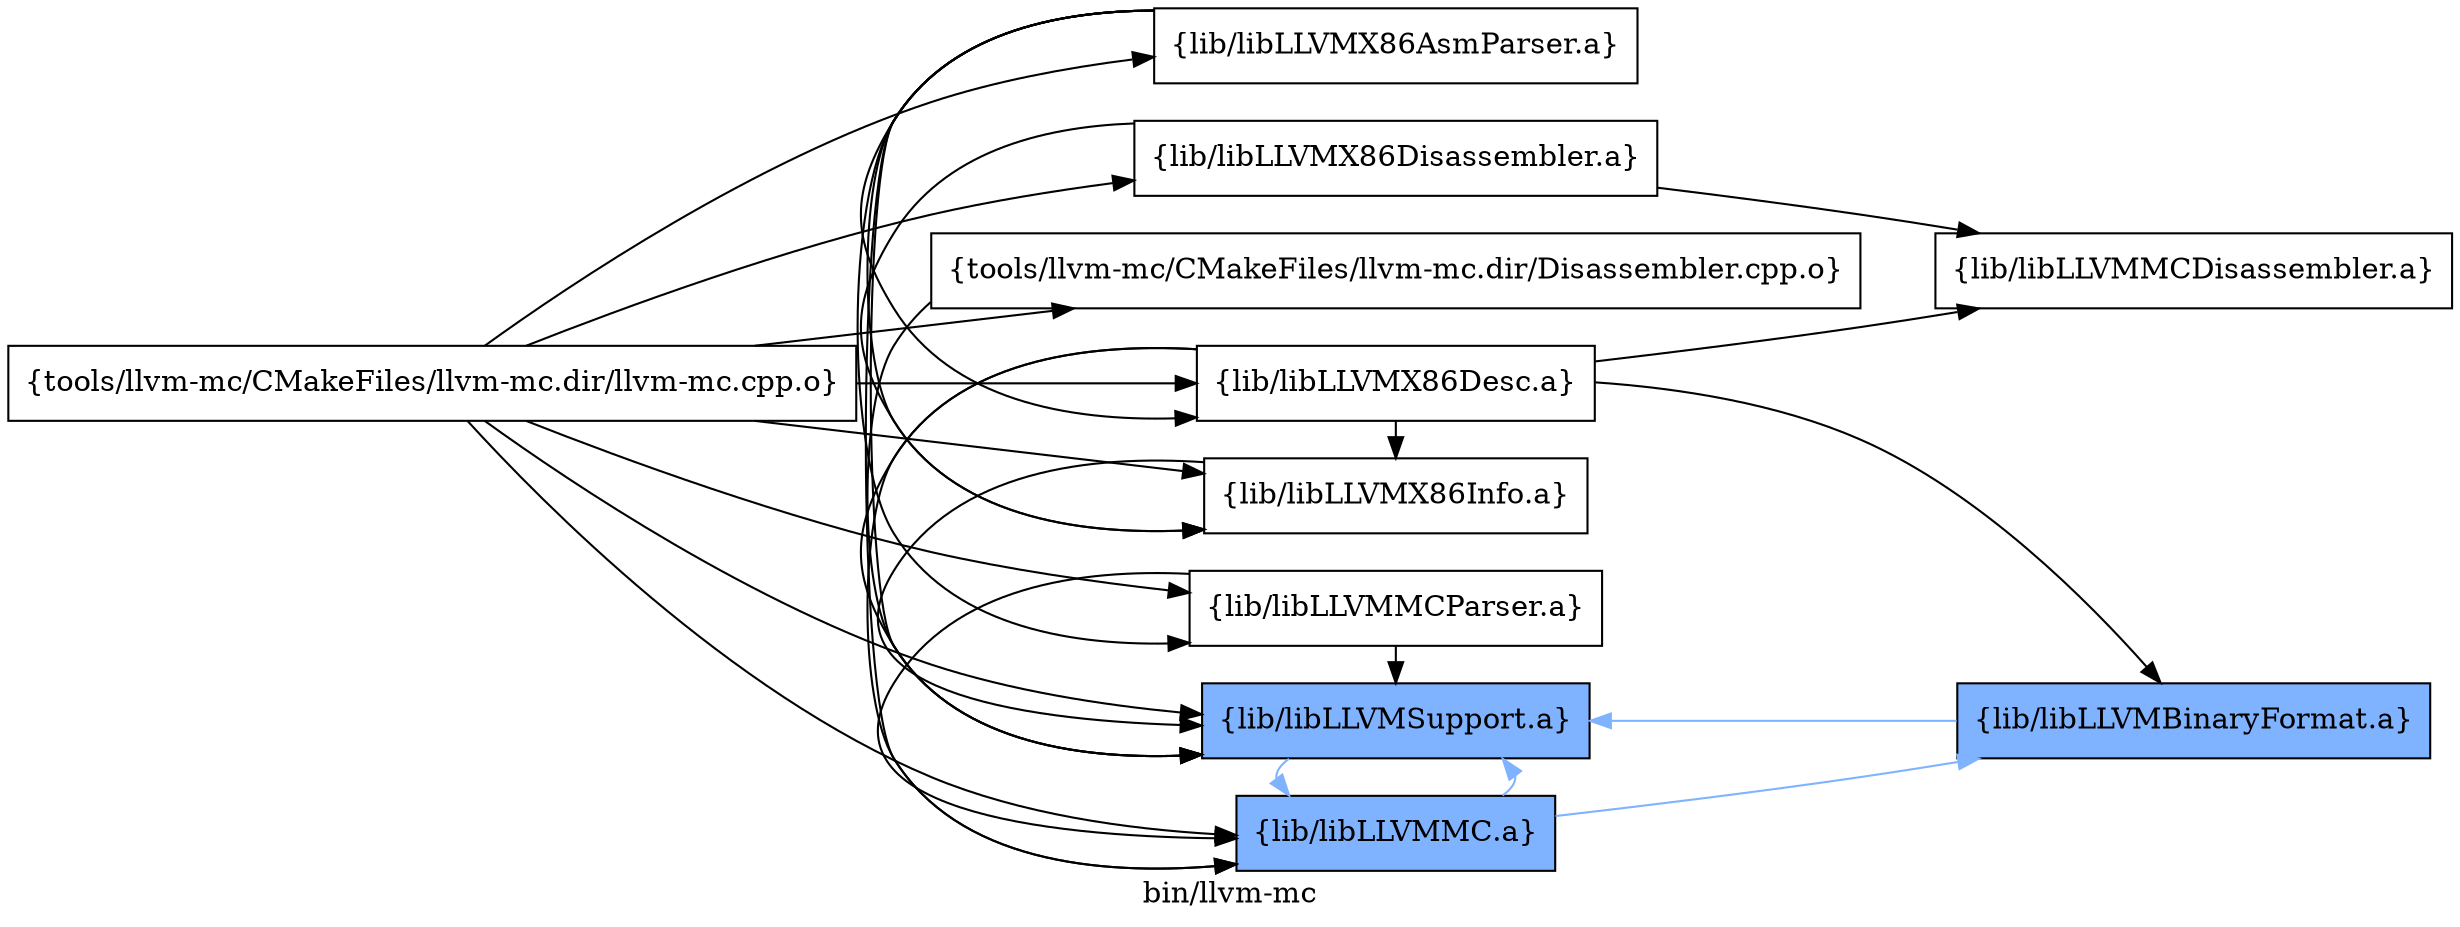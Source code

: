 digraph "bin/llvm-mc" {
	label="bin/llvm-mc";
	rankdir=LR;
	{ rank=same; Node0x55a362417b38;  }
	{ rank=same; Node0x55a3624182b8; Node0x55a362418a38; Node0x55a362418f38; Node0x55a362419f78; Node0x55a362417f98; Node0x55a362418498; Node0x55a36241a478; Node0x55a3624193e8;  }

	Node0x55a362417b38 [shape=record,shape=box,group=0,label="{tools/llvm-mc/CMakeFiles/llvm-mc.dir/llvm-mc.cpp.o}"];
	Node0x55a362417b38 -> Node0x55a3624182b8;
	Node0x55a362417b38 -> Node0x55a362418a38;
	Node0x55a362417b38 -> Node0x55a362418f38;
	Node0x55a362417b38 -> Node0x55a362419f78;
	Node0x55a362417b38 -> Node0x55a362417f98;
	Node0x55a362417b38 -> Node0x55a362418498;
	Node0x55a362417b38 -> Node0x55a36241a478;
	Node0x55a362417b38 -> Node0x55a3624193e8;
	Node0x55a3624182b8 [shape=record,shape=box,group=0,label="{tools/llvm-mc/CMakeFiles/llvm-mc.dir/Disassembler.cpp.o}"];
	Node0x55a3624182b8 -> Node0x55a3624193e8;
	Node0x55a362418a38 [shape=record,shape=box,group=0,label="{lib/libLLVMX86AsmParser.a}"];
	Node0x55a362418a38 -> Node0x55a362418f38;
	Node0x55a362418a38 -> Node0x55a362418498;
	Node0x55a362418a38 -> Node0x55a362419f78;
	Node0x55a362418a38 -> Node0x55a36241a478;
	Node0x55a362418a38 -> Node0x55a3624193e8;
	Node0x55a362418f38 [shape=record,shape=box,group=0,label="{lib/libLLVMX86Desc.a}"];
	Node0x55a362418f38 -> Node0x55a362419f78;
	Node0x55a362418f38 -> Node0x55a3624193e8;
	Node0x55a362418f38 -> Node0x55a362418498;
	Node0x55a362418f38 -> Node0x55a362419898;
	Node0x55a362418f38 -> Node0x55a36241b738;
	Node0x55a362419f78 [shape=record,shape=box,group=1,style=filled,fillcolor="0.600000 0.5 1",label="{lib/libLLVMMC.a}"];
	Node0x55a362419f78 -> Node0x55a3624193e8[color="0.600000 0.5 1"];
	Node0x55a362419f78 -> Node0x55a36241b738[color="0.600000 0.5 1"];
	Node0x55a362417f98 [shape=record,shape=box,group=0,label="{lib/libLLVMX86Disassembler.a}"];
	Node0x55a362417f98 -> Node0x55a362418498;
	Node0x55a362417f98 -> Node0x55a362419898;
	Node0x55a362418498 [shape=record,shape=box,group=0,label="{lib/libLLVMX86Info.a}"];
	Node0x55a362418498 -> Node0x55a3624193e8;
	Node0x55a36241a478 [shape=record,shape=box,group=0,label="{lib/libLLVMMCParser.a}"];
	Node0x55a36241a478 -> Node0x55a3624193e8;
	Node0x55a36241a478 -> Node0x55a362419f78;
	Node0x55a3624193e8 [shape=record,shape=box,group=1,style=filled,fillcolor="0.600000 0.5 1",label="{lib/libLLVMSupport.a}"];
	Node0x55a3624193e8 -> Node0x55a362419f78[color="0.600000 0.5 1"];
	Node0x55a362419898 [shape=record,shape=box,group=0,label="{lib/libLLVMMCDisassembler.a}"];
	Node0x55a36241b738 [shape=record,shape=box,group=1,style=filled,fillcolor="0.600000 0.5 1",label="{lib/libLLVMBinaryFormat.a}"];
	Node0x55a36241b738 -> Node0x55a3624193e8[color="0.600000 0.5 1"];
}
